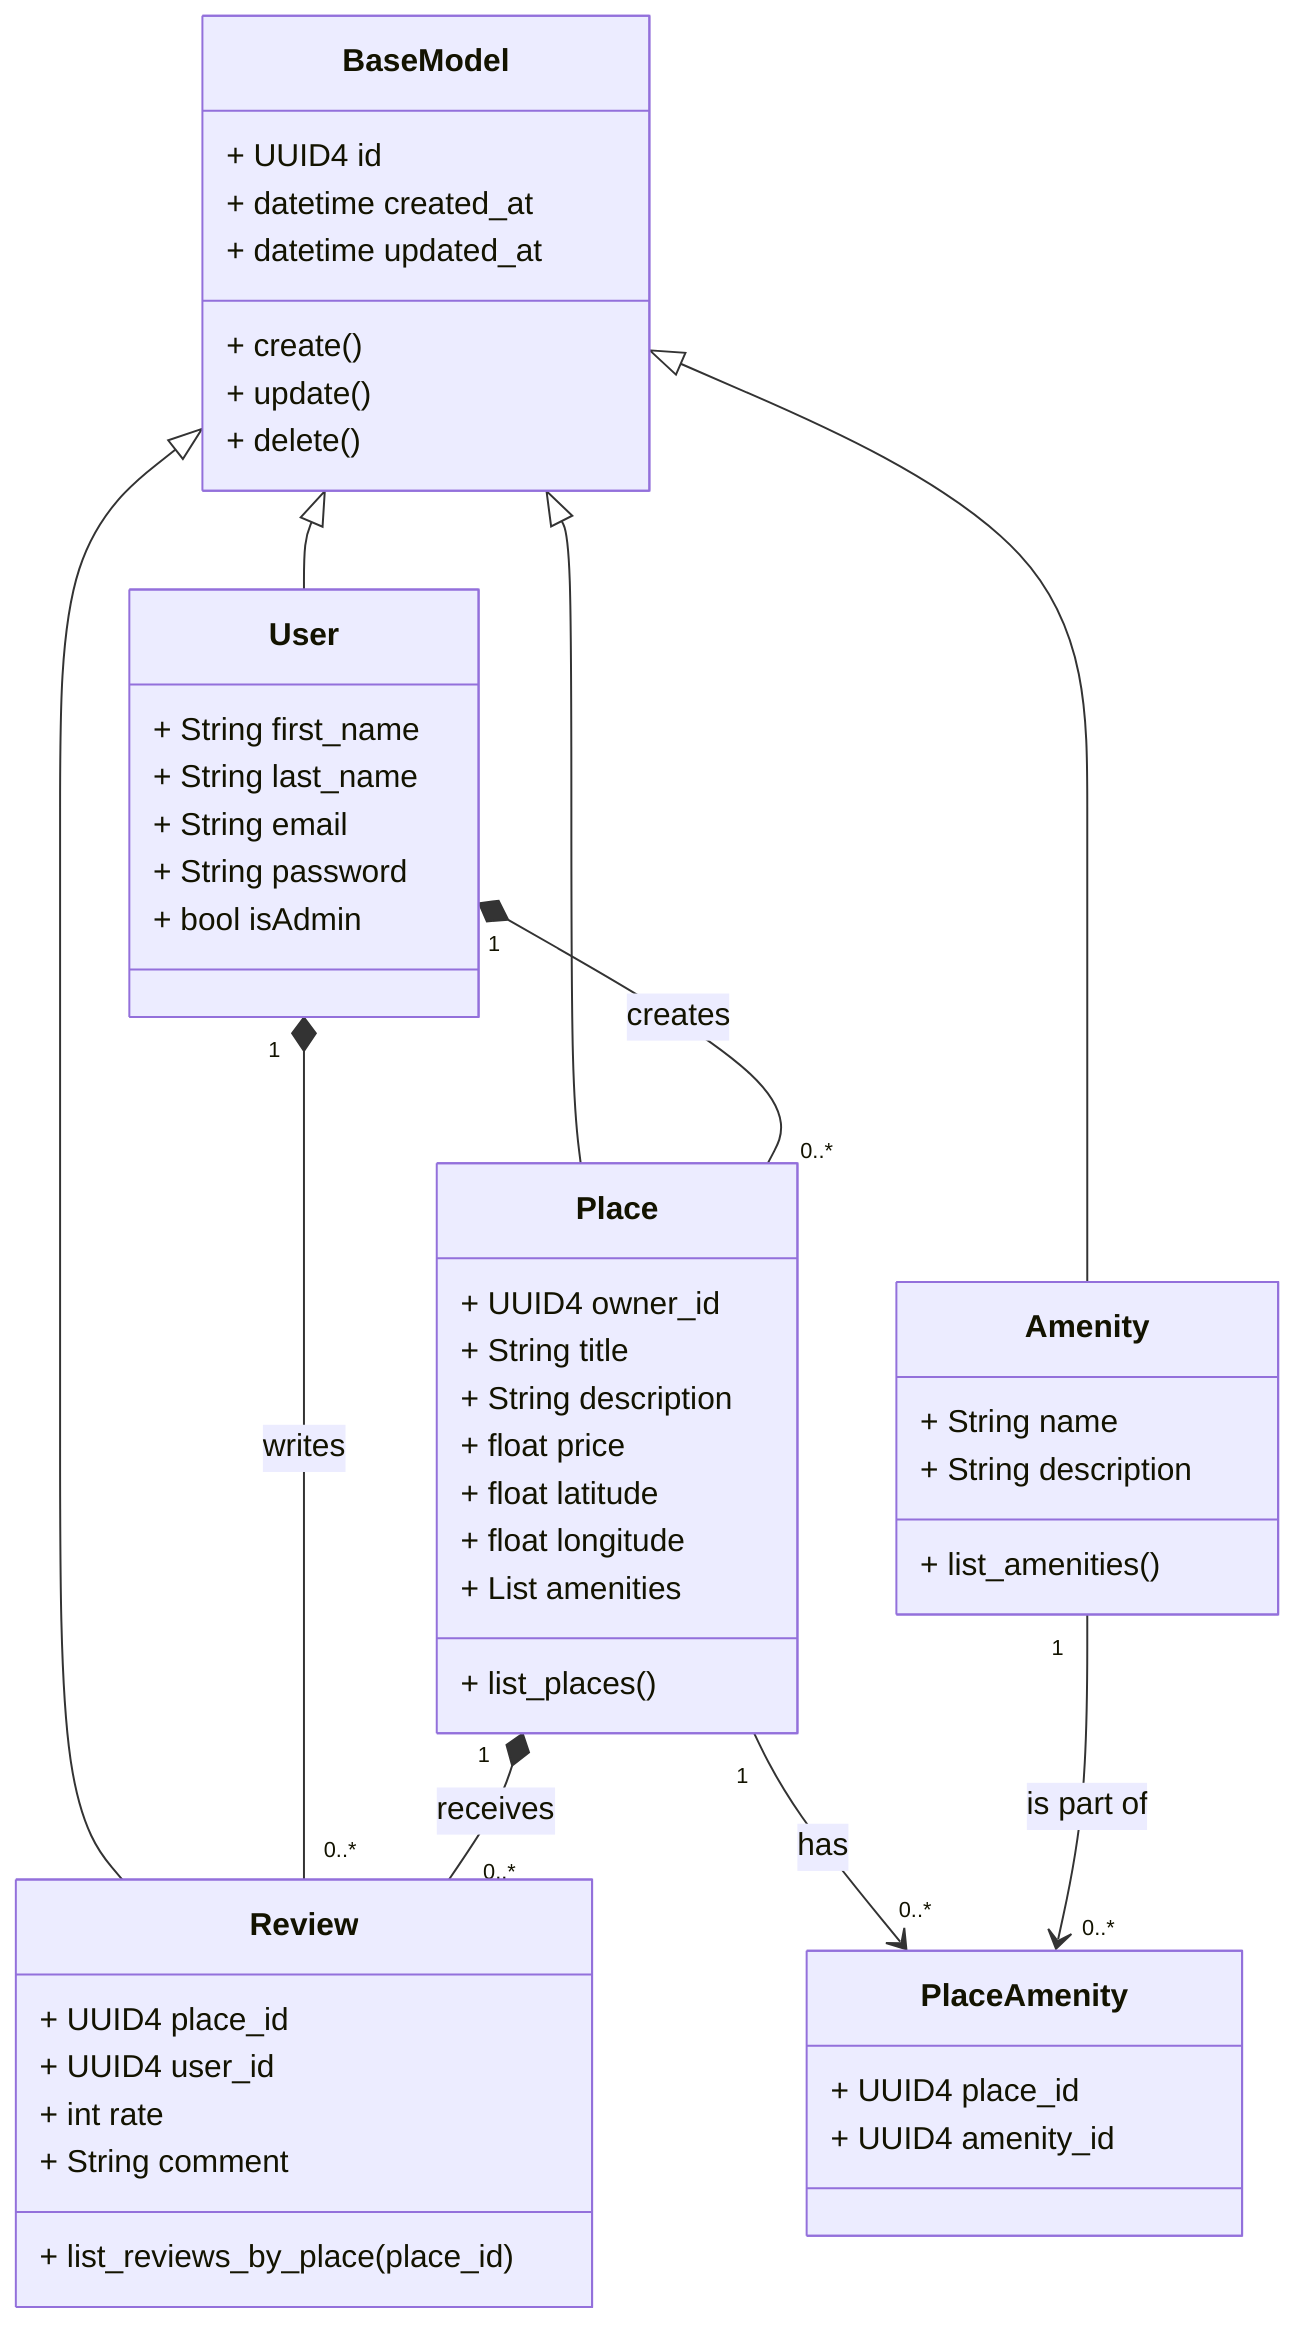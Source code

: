 classDiagram

    BaseModel: + UUID4 id
    BaseModel: + datetime created_at
    BaseModel: + datetime updated_at
    BaseModel: + create()
    BaseModel: + update()
    BaseModel: + delete()

    Place: + UUID4 owner_id
    Place: + String title
    Place: + String description
    Place: + float price
    Place: + float latitude
    Place: + float longitude
    Place: + List amenities
    Place: + list_places()

    User: + String first_name
    User: + String last_name
    User: + String email
    User: + String password
    User: + bool isAdmin

    Review: + UUID4 place_id
    Review: + UUID4 user_id
    Review: + int rate
    Review: + String comment
    Review: + list_reviews_by_place(place_id)

    Amenity: + String name
    Amenity: + String description
    Amenity: + list_amenities()

    PlaceAmenity: + UUID4 place_id
    PlaceAmenity: + UUID4 amenity_id

    BaseModel <|-- User
    BaseModel <|-- Place
    BaseModel <|-- Amenity
    BaseModel <|-- Review
    User "1" *-- "0..*" Place : creates
    User "1" *-- "0..*" Review : writes
    Place "1" *-- "0..*" Review : receives
    Place "1" --> "0..*" PlaceAmenity : has
    Amenity "1" --> "0..*" PlaceAmenity : is part of